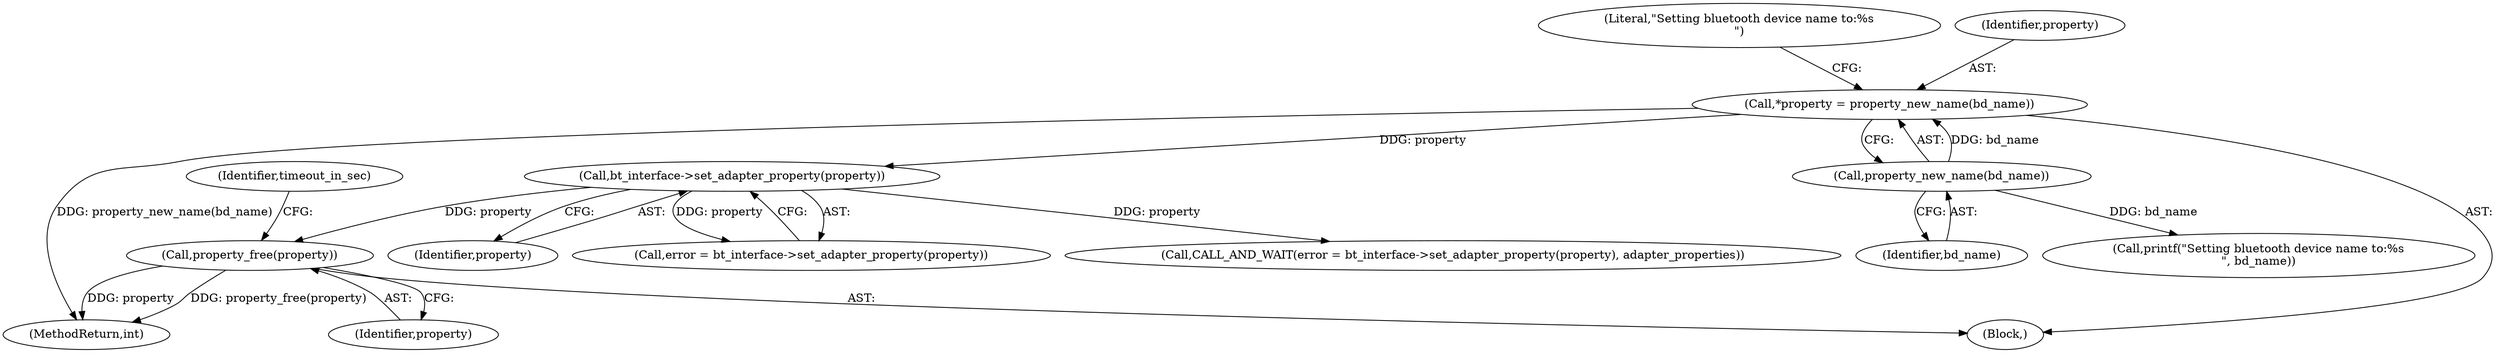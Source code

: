 digraph "0_Android_37c88107679d36c419572732b4af6e18bb2f7dce_6@API" {
"1000403" [label="(Call,property_free(property))"];
"1000374" [label="(Call,bt_interface->set_adapter_property(property))"];
"1000363" [label="(Call,*property = property_new_name(bd_name))"];
"1000365" [label="(Call,property_new_name(bd_name))"];
"1000586" [label="(MethodReturn,int)"];
"1000374" [label="(Call,bt_interface->set_adapter_property(property))"];
"1000403" [label="(Call,property_free(property))"];
"1000368" [label="(Literal,\"Setting bluetooth device name to:%s\n\")"];
"1000372" [label="(Call,error = bt_interface->set_adapter_property(property))"];
"1000371" [label="(Call,CALL_AND_WAIT(error = bt_interface->set_adapter_property(property), adapter_properties))"];
"1000363" [label="(Call,*property = property_new_name(bd_name))"];
"1000365" [label="(Call,property_new_name(bd_name))"];
"1000406" [label="(Identifier,timeout_in_sec)"];
"1000375" [label="(Identifier,property)"];
"1000366" [label="(Identifier,bd_name)"];
"1000367" [label="(Call,printf(\"Setting bluetooth device name to:%s\n\", bd_name))"];
"1000364" [label="(Identifier,property)"];
"1000404" [label="(Identifier,property)"];
"1000354" [label="(Block,)"];
"1000403" -> "1000354"  [label="AST: "];
"1000403" -> "1000404"  [label="CFG: "];
"1000404" -> "1000403"  [label="AST: "];
"1000406" -> "1000403"  [label="CFG: "];
"1000403" -> "1000586"  [label="DDG: property"];
"1000403" -> "1000586"  [label="DDG: property_free(property)"];
"1000374" -> "1000403"  [label="DDG: property"];
"1000374" -> "1000372"  [label="AST: "];
"1000374" -> "1000375"  [label="CFG: "];
"1000375" -> "1000374"  [label="AST: "];
"1000372" -> "1000374"  [label="CFG: "];
"1000374" -> "1000371"  [label="DDG: property"];
"1000374" -> "1000372"  [label="DDG: property"];
"1000363" -> "1000374"  [label="DDG: property"];
"1000363" -> "1000354"  [label="AST: "];
"1000363" -> "1000365"  [label="CFG: "];
"1000364" -> "1000363"  [label="AST: "];
"1000365" -> "1000363"  [label="AST: "];
"1000368" -> "1000363"  [label="CFG: "];
"1000363" -> "1000586"  [label="DDG: property_new_name(bd_name)"];
"1000365" -> "1000363"  [label="DDG: bd_name"];
"1000365" -> "1000366"  [label="CFG: "];
"1000366" -> "1000365"  [label="AST: "];
"1000365" -> "1000367"  [label="DDG: bd_name"];
}
